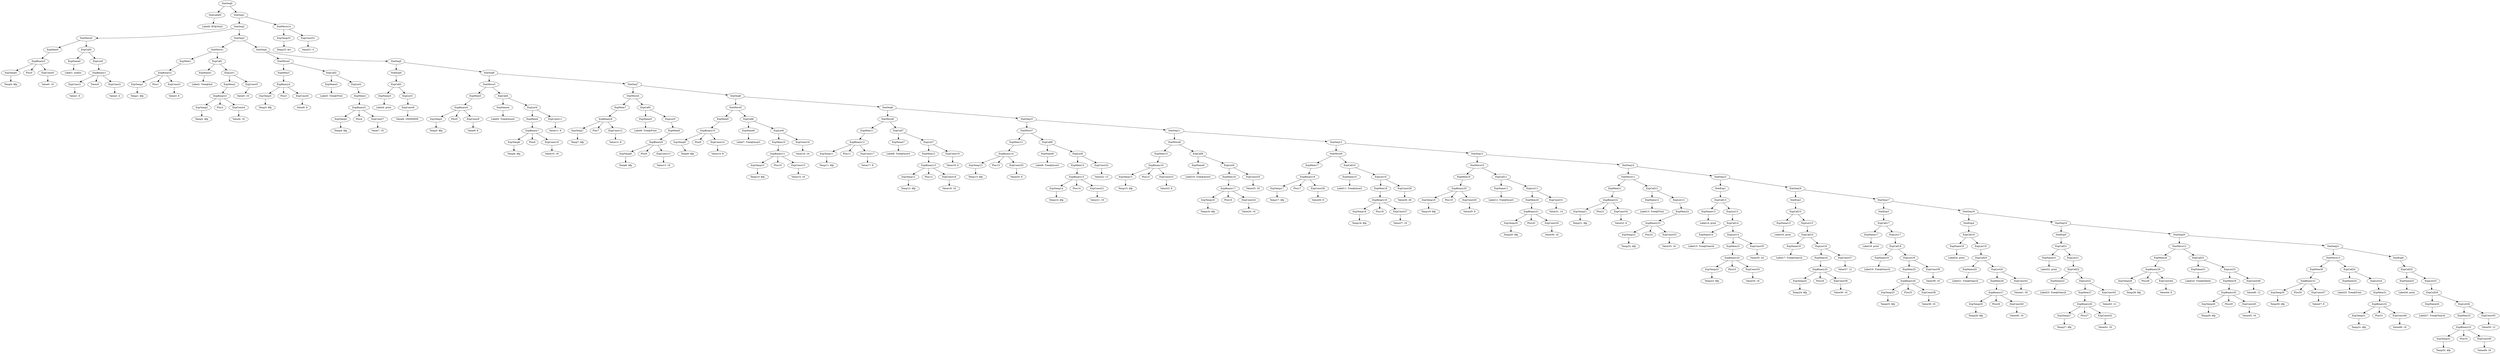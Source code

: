 digraph {
	ordering = out;
	StatMove14 -> ExpTemp33;
	StatMove14 -> ExpConst51;
	StatSeq1 -> StatSeq2;
	StatSeq1 -> StatMove14;
	ExpList25 -> ExpCall26;
	ExpConst50 -> "Value50: 12";
	ExpMem32 -> ExpBinary33;
	ExpTemp32 -> "Temp32: $fp";
	ExpCall26 -> ExpName26;
	ExpCall26 -> ExpList26;
	ExpName26 -> "Label27: Tree@Search";
	ExpCall25 -> ExpName25;
	ExpCall25 -> ExpList25;
	ExpName25 -> "Label26: print";
	StatSeq21 -> StatMove13;
	StatSeq21 -> StatExp6;
	ExpList24 -> ExpMem31;
	ExpMem31 -> ExpBinary32;
	ExpCall24 -> ExpName24;
	ExpCall24 -> ExpList24;
	ExpName24 -> "Label25: Tree@Print";
	ExpMem30 -> ExpBinary31;
	ExpConst47 -> "Value47: 8";
	ExpTemp30 -> "Temp30: $fp";
	ExpConst46 -> "Value46: 12";
	ExpList23 -> ExpMem29;
	ExpList23 -> ExpConst46;
	ExpMem29 -> ExpBinary30;
	ExpBinary30 -> ExpTemp29;
	ExpBinary30 -> Plus29;
	ExpBinary30 -> ExpConst45;
	ExpTemp29 -> "Temp29: $fp";
	StatMove12 -> ExpMem28;
	StatMove12 -> ExpCall23;
	ExpConst44 -> "Value44: 8";
	ExpBinary29 -> ExpTemp28;
	ExpBinary29 -> Plus28;
	ExpBinary29 -> ExpConst44;
	StatSeq19 -> StatExp5;
	StatSeq19 -> StatSeq20;
	ExpConst43 -> "Value43: 12";
	ExpMem27 -> ExpBinary28;
	ExpConst42 -> "Value42: 16";
	ExpBinary28 -> ExpTemp27;
	ExpBinary28 -> Plus27;
	ExpBinary28 -> ExpConst42;
	ExpConst49 -> "Value49: 16";
	ExpTemp27 -> "Temp27: $fp";
	ExpName22 -> "Label23: Tree@Search";
	ExpCall21 -> ExpName21;
	ExpCall21 -> ExpList21;
	StatSeq18 -> StatExp4;
	StatSeq18 -> StatSeq19;
	StatExp4 -> ExpCall19;
	ExpList19 -> ExpCall20;
	StatExp6 -> ExpCall25;
	ExpConst40 -> "Value40: 16";
	ExpTemp26 -> "Temp26: $fp";
	ExpCall20 -> ExpName20;
	ExpCall20 -> ExpList20;
	StatMove13 -> ExpMem30;
	StatMove13 -> ExpCall24;
	ExpName20 -> "Label21: Tree@Search";
	ExpName19 -> "Label20: print";
	StatSeq17 -> StatExp3;
	StatSeq17 -> StatSeq18;
	ExpList17 -> ExpCall18;
	ExpConst39 -> "Value39: 16";
	ExpList18 -> ExpMem25;
	ExpList18 -> ExpConst39;
	ExpName23 -> "Label24: Tree@Delete";
	ExpMem25 -> ExpBinary26;
	ExpCall23 -> ExpName23;
	ExpCall23 -> ExpList23;
	ExpConst38 -> "Value38: 16";
	ExpBinary26 -> ExpTemp25;
	ExpBinary26 -> Plus25;
	ExpBinary26 -> ExpConst38;
	ExpTemp25 -> "Temp25: $fp";
	ExpCall18 -> ExpName18;
	ExpCall18 -> ExpList18;
	ExpList22 -> ExpMem27;
	ExpList22 -> ExpConst43;
	ExpCall17 -> ExpName17;
	ExpCall17 -> ExpList17;
	ExpCall7 -> ExpName7;
	ExpCall7 -> ExpList7;
	ExpMem11 -> ExpBinary12;
	StatMove11 -> ExpMem21;
	StatMove11 -> ExpCall12;
	ExpConst37 -> "Value37: 12";
	ExpMem10 -> ExpBinary11;
	ExpTemp10 -> "Temp10: $fp";
	ExpCall6 -> ExpName6;
	ExpCall6 -> ExpList6;
	ExpConst30 -> "Value30: 16";
	ExpBinary31 -> ExpTemp30;
	ExpBinary31 -> Plus30;
	ExpBinary31 -> ExpConst47;
	ExpName6 -> "Label7: Tree@Insert";
	ExpBinary10 -> ExpTemp9;
	ExpBinary10 -> Plus9;
	ExpBinary10 -> ExpConst14;
	ExpTemp9 -> "Temp9: $fp";
	ExpCall4 -> ExpName4;
	ExpCall4 -> ExpList4;
	ExpCall5 -> ExpName5;
	ExpCall5 -> ExpList5;
	ExpMem8 -> ExpBinary9;
	StatSeq6 -> StatMove3;
	StatSeq6 -> StatSeq7;
	ExpConst11 -> "Value11: 8";
	StatMove5 -> ExpMem9;
	StatMove5 -> ExpCall6;
	ExpConst14 -> "Value14: 8";
	ExpConst9 -> "Value9: 8";
	ExpCall12 -> ExpName12;
	ExpCall12 -> ExpList12;
	ExpConst10 -> "Value10: 16";
	ExpBinary1 -> ExpConst1;
	ExpBinary1 -> Times0;
	ExpBinary1 -> ExpConst2;
	ExpTemp8 -> "Temp8: $fp";
	ExpMem15 -> ExpBinary16;
	ExpConst32 -> "Value32: 8";
	ExpList20 -> ExpMem26;
	ExpList20 -> ExpConst41;
	ExpConst12 -> "Value12: 8";
	ExpName7 -> "Label8: Tree@Insert";
	StatMove3 -> ExpMem5;
	StatMove3 -> ExpCall4;
	ExpList15 -> ExpCall16;
	ExpBinary6 -> ExpTemp5;
	ExpBinary6 -> Plus5;
	ExpBinary6 -> ExpConst9;
	ExpTemp5 -> "Temp5: $fp";
	ExpBinary17 -> ExpTemp16;
	ExpBinary17 -> Plus16;
	ExpBinary17 -> ExpConst24;
	ExpTemp1 -> "Temp1: $fp";
	ExpList1 -> ExpMem2;
	ExpList1 -> ExpConst5;
	ExpBinary4 -> ExpTemp3;
	ExpBinary4 -> Plus3;
	ExpBinary4 -> ExpConst6;
	StatMove6 -> ExpMem11;
	StatMove6 -> ExpCall7;
	ExpBinary12 -> ExpTemp11;
	ExpBinary12 -> Plus11;
	ExpBinary12 -> ExpConst17;
	ExpBinary33 -> ExpTemp32;
	ExpBinary33 -> Plus32;
	ExpBinary33 -> ExpConst49;
	ExpName5 -> "Label6: Tree@Print";
	StatSeq7 -> StatMove4;
	StatSeq7 -> StatSeq8;
	ExpConst27 -> "Value27: 16";
	StatSeq16 -> StatExp2;
	StatSeq16 -> StatSeq17;
	ExpName2 -> "Label3: Tree@Print";
	StatSeq2 -> StatMove0;
	StatSeq2 -> StatSeq3;
	ExpMem19 -> ExpBinary20;
	ExpCall1 -> ExpName1;
	ExpCall1 -> ExpList1;
	ExpMem6 -> ExpBinary7;
	ExpConst16 -> "Value16: 24";
	StatSeq20 -> StatMove12;
	StatSeq20 -> StatSeq21;
	ExpBinary15 -> ExpTemp14;
	ExpBinary15 -> Plus14;
	ExpBinary15 -> ExpConst21;
	ExpList4 -> ExpMem6;
	ExpList4 -> ExpConst11;
	StatExp5 -> ExpCall21;
	ExpBinary0 -> ExpTemp0;
	ExpBinary0 -> Plus0;
	ExpBinary0 -> ExpConst0;
	ExpBinary11 -> ExpTemp10;
	ExpBinary11 -> Plus10;
	ExpBinary11 -> ExpConst15;
	ExpBinary14 -> ExpTemp13;
	ExpBinary14 -> Plus13;
	ExpBinary14 -> ExpConst20;
	StatMove0 -> ExpMem0;
	StatMove0 -> ExpCall0;
	ExpList21 -> ExpCall22;
	ExpTemp0 -> "Temp0: $fp";
	ExpConst3 -> "Value3: 8";
	ExpTemp17 -> "Temp17: $fp";
	StatSeq13 -> StatMove10;
	StatSeq13 -> StatSeq14;
	ExpTemp23 -> "Temp23: $fp";
	ExpMem9 -> ExpBinary10;
	ExpConst6 -> "Value6: 8";
	ExpMem1 -> ExpBinary2;
	ExpConst31 -> "Value31: 14";
	ExpConst17 -> "Value17: 8";
	ExpList26 -> ExpMem32;
	ExpList26 -> ExpConst50;
	ExpCall3 -> ExpName3;
	ExpCall3 -> ExpList3;
	ExpConst25 -> "Value25: 20";
	ExpName16 -> "Label17: Tree@Search";
	ExpConst24 -> "Value24: 16";
	StatLabel0 -> "Label0: BT@Start";
	ExpTemp19 -> "Temp19: $fp";
	ExpTemp33 -> "Temp33: $rv";
	ExpBinary22 -> ExpTemp21;
	ExpBinary22 -> Plus21;
	ExpBinary22 -> ExpConst32;
	ExpMem16 -> ExpBinary17;
	ExpBinary2 -> ExpTemp1;
	ExpBinary2 -> Plus1;
	ExpBinary2 -> ExpConst3;
	ExpCall0 -> ExpName0;
	ExpCall0 -> ExpList0;
	ExpTemp12 -> "Temp12: $fp";
	ExpMem0 -> ExpBinary0;
	StatSeq4 -> StatMove2;
	StatSeq4 -> StatSeq5;
	ExpName0 -> "Label1: malloc";
	StatExp3 -> ExpCall17;
	ExpConst8 -> "Value8: 100000000";
	ExpTemp20 -> "Temp20: $fp";
	ExpName1 -> "Label2: Tree@Init";
	ExpMem24 -> ExpBinary25;
	ExpBinary27 -> ExpTemp26;
	ExpBinary27 -> Plus26;
	ExpBinary27 -> ExpConst40;
	StatMove1 -> ExpMem1;
	StatMove1 -> ExpCall1;
	ExpConst41 -> "Value41: 50";
	ExpConst1 -> "Value1: 6";
	ExpName15 -> "Label16: print";
	ExpCall2 -> ExpName2;
	ExpCall2 -> ExpList2;
	ExpConst2 -> "Value2: 4";
	ExpTemp2 -> "Temp2: $fp";
	StatExp0 -> ExpCall3;
	ExpConst18 -> "Value18: 16";
	ExpConst26 -> "Value26: 8";
	ExpConst45 -> "Value45: 16";
	ExpBinary3 -> ExpTemp2;
	ExpBinary3 -> Plus2;
	ExpBinary3 -> ExpConst4;
	ExpConst13 -> "Value13: 16";
	ExpMem7 -> ExpBinary8;
	ExpBinary8 -> ExpTemp7;
	ExpBinary8 -> Plus7;
	ExpBinary8 -> ExpConst12;
	ExpConst5 -> "Value5: 16";
	StatSeq0 -> StatLabel0;
	StatSeq0 -> StatSeq1;
	ExpConst23 -> "Value23: 8";
	ExpMem21 -> ExpBinary22;
	ExpTemp11 -> "Temp11: $fp";
	ExpName12 -> "Label13: Tree@Print";
	ExpConst15 -> "Value15: 16";
	ExpCall8 -> ExpName8;
	ExpCall8 -> ExpList8;
	StatSeq8 -> StatMove5;
	StatSeq8 -> StatSeq9;
	ExpConst0 -> "Value0: 16";
	ExpBinary21 -> ExpTemp20;
	ExpBinary21 -> Plus20;
	ExpBinary21 -> ExpConst30;
	ExpList9 -> ExpMem16;
	ExpList9 -> ExpConst25;
	ExpMem3 -> ExpBinary4;
	ExpBinary13 -> ExpTemp12;
	ExpBinary13 -> Plus12;
	ExpBinary13 -> ExpConst18;
	ExpBinary23 -> ExpTemp22;
	ExpBinary23 -> Plus22;
	ExpBinary23 -> ExpConst33;
	ExpBinary7 -> ExpTemp6;
	ExpBinary7 -> Plus6;
	ExpBinary7 -> ExpConst10;
	ExpBinary5 -> ExpTemp4;
	ExpBinary5 -> Plus4;
	ExpBinary5 -> ExpConst7;
	ExpList6 -> ExpMem10;
	ExpList6 -> ExpConst16;
	ExpName3 -> "Label4: print";
	ExpList7 -> ExpMem12;
	ExpList7 -> ExpConst19;
	ExpList2 -> ExpMem4;
	ExpTemp22 -> "Temp22: $fp";
	ExpConst4 -> "Value4: 16";
	ExpList3 -> ExpConst8;
	ExpMem12 -> ExpBinary13;
	ExpConst19 -> "Value19: 4";
	ExpTemp14 -> "Temp14: $fp";
	ExpList13 -> ExpCall14;
	StatSeq9 -> StatMove6;
	StatSeq9 -> StatSeq10;
	ExpTemp13 -> "Temp13: $fp";
	ExpCall22 -> ExpName22;
	ExpCall22 -> ExpList22;
	ExpConst35 -> "Value35: 24";
	ExpConst20 -> "Value20: 8";
	ExpTemp7 -> "Temp7: $fp";
	StatMove7 -> ExpMem13;
	StatMove7 -> ExpCall8;
	ExpCall9 -> ExpName9;
	ExpCall9 -> ExpList9;
	ExpBinary32 -> ExpTemp31;
	ExpBinary32 -> Plus31;
	ExpBinary32 -> ExpConst48;
	ExpMem14 -> ExpBinary15;
	ExpList8 -> ExpMem14;
	ExpList8 -> ExpConst22;
	ExpList0 -> ExpBinary1;
	ExpConst22 -> "Value22: 12";
	StatSeq10 -> StatMove7;
	StatSeq10 -> StatSeq11;
	ExpConst51 -> "Value51: 0";
	ExpTemp15 -> "Temp15: $fp";
	ExpBinary16 -> ExpTemp15;
	ExpBinary16 -> Plus15;
	ExpBinary16 -> ExpConst23;
	ExpTemp28 -> "Temp28: $fp";
	ExpBinary20 -> ExpTemp19;
	ExpBinary20 -> Plus19;
	ExpBinary20 -> ExpConst29;
	StatMove8 -> ExpMem15;
	StatMove8 -> ExpCall9;
	ExpName9 -> "Label10: Tree@Insert";
	ExpTemp16 -> "Temp16: $fp";
	ExpMem2 -> ExpBinary3;
	StatSeq11 -> StatMove8;
	StatSeq11 -> StatSeq12;
	ExpTemp6 -> "Temp6: $fp";
	ExpTemp3 -> "Temp3: $fp";
	ExpBinary18 -> ExpTemp17;
	ExpBinary18 -> Plus17;
	ExpBinary18 -> ExpConst26;
	ExpMem17 -> ExpBinary18;
	ExpName10 -> "Label11: Tree@Insert";
	ExpMem4 -> ExpBinary5;
	StatMove10 -> ExpMem19;
	StatMove10 -> ExpCall11;
	ExpName21 -> "Label22: print";
	ExpMem26 -> ExpBinary27;
	ExpCall10 -> ExpName10;
	ExpCall10 -> ExpList10;
	ExpMem28 -> ExpBinary29;
	ExpName8 -> "Label9: Tree@Insert";
	StatMove2 -> ExpMem3;
	StatMove2 -> ExpCall2;
	ExpList16 -> ExpMem24;
	ExpList16 -> ExpConst37;
	ExpConst28 -> "Value28: 28";
	ExpTemp18 -> "Temp18: $fp";
	ExpName4 -> "Label5: Tree@Insert";
	ExpCall14 -> ExpName14;
	ExpCall14 -> ExpList14;
	ExpBinary19 -> ExpTemp18;
	ExpBinary19 -> Plus18;
	ExpBinary19 -> ExpConst27;
	ExpMem18 -> ExpBinary19;
	ExpName18 -> "Label19: Tree@Search";
	ExpName13 -> "Label14: print";
	ExpList10 -> ExpMem18;
	ExpList10 -> ExpConst28;
	ExpTemp4 -> "Temp4: $fp";
	StatSeq12 -> StatMove9;
	StatSeq12 -> StatSeq13;
	ExpConst29 -> "Value29: 8";
	ExpTemp31 -> "Temp31: $fp";
	ExpList5 -> ExpMem8;
	ExpTemp24 -> "Temp24: $fp";
	ExpName11 -> "Label12: Tree@Insert";
	ExpMem20 -> ExpBinary21;
	ExpList11 -> ExpMem20;
	ExpList11 -> ExpConst31;
	ExpConst7 -> "Value7: 16";
	ExpTemp21 -> "Temp21: $fp";
	ExpConst21 -> "Value21: 16";
	ExpConst33 -> "Value33: 16";
	StatExp2 -> ExpCall15;
	ExpMem5 -> ExpBinary6;
	ExpMem22 -> ExpBinary23;
	ExpList14 -> ExpMem23;
	ExpList14 -> ExpConst35;
	ExpConst48 -> "Value48: 16";
	ExpList12 -> ExpMem22;
	ExpMem13 -> ExpBinary14;
	StatSeq14 -> StatMove11;
	StatSeq14 -> StatSeq15;
	StatExp1 -> ExpCall13;
	StatMove4 -> ExpMem7;
	StatMove4 -> ExpCall5;
	StatMove9 -> ExpMem17;
	StatMove9 -> ExpCall10;
	ExpCall13 -> ExpName13;
	ExpCall13 -> ExpList13;
	ExpName14 -> "Label15: Tree@Search";
	ExpBinary9 -> ExpTemp8;
	ExpBinary9 -> Plus8;
	ExpBinary9 -> ExpConst13;
	ExpBinary24 -> ExpTemp23;
	ExpBinary24 -> Plus23;
	ExpBinary24 -> ExpConst34;
	ExpConst34 -> "Value34: 16";
	StatSeq15 -> StatExp1;
	StatSeq15 -> StatSeq16;
	StatSeq3 -> StatMove1;
	StatSeq3 -> StatSeq4;
	ExpCall15 -> ExpName15;
	ExpCall15 -> ExpList15;
	ExpCall16 -> ExpName16;
	ExpCall16 -> ExpList16;
	ExpMem23 -> ExpBinary24;
	ExpBinary25 -> ExpTemp24;
	ExpBinary25 -> Plus24;
	ExpBinary25 -> ExpConst36;
	ExpCall19 -> ExpName19;
	ExpCall19 -> ExpList19;
	StatSeq5 -> StatExp0;
	StatSeq5 -> StatSeq6;
	ExpConst36 -> "Value36: 16";
	ExpCall11 -> ExpName11;
	ExpCall11 -> ExpList11;
	ExpName17 -> "Label18: print";
}

